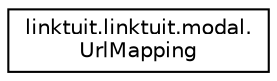 digraph "Graphical Class Hierarchy"
{
 // LATEX_PDF_SIZE
  edge [fontname="Helvetica",fontsize="10",labelfontname="Helvetica",labelfontsize="10"];
  node [fontname="Helvetica",fontsize="10",shape=record];
  rankdir="LR";
  Node0 [label="linktuit.linktuit.modal.\lUrlMapping",height=0.2,width=0.4,color="black", fillcolor="white", style="filled",URL="$classlinktuit_1_1linktuit_1_1modal_1_1_url_mapping.html",tooltip=" "];
}

